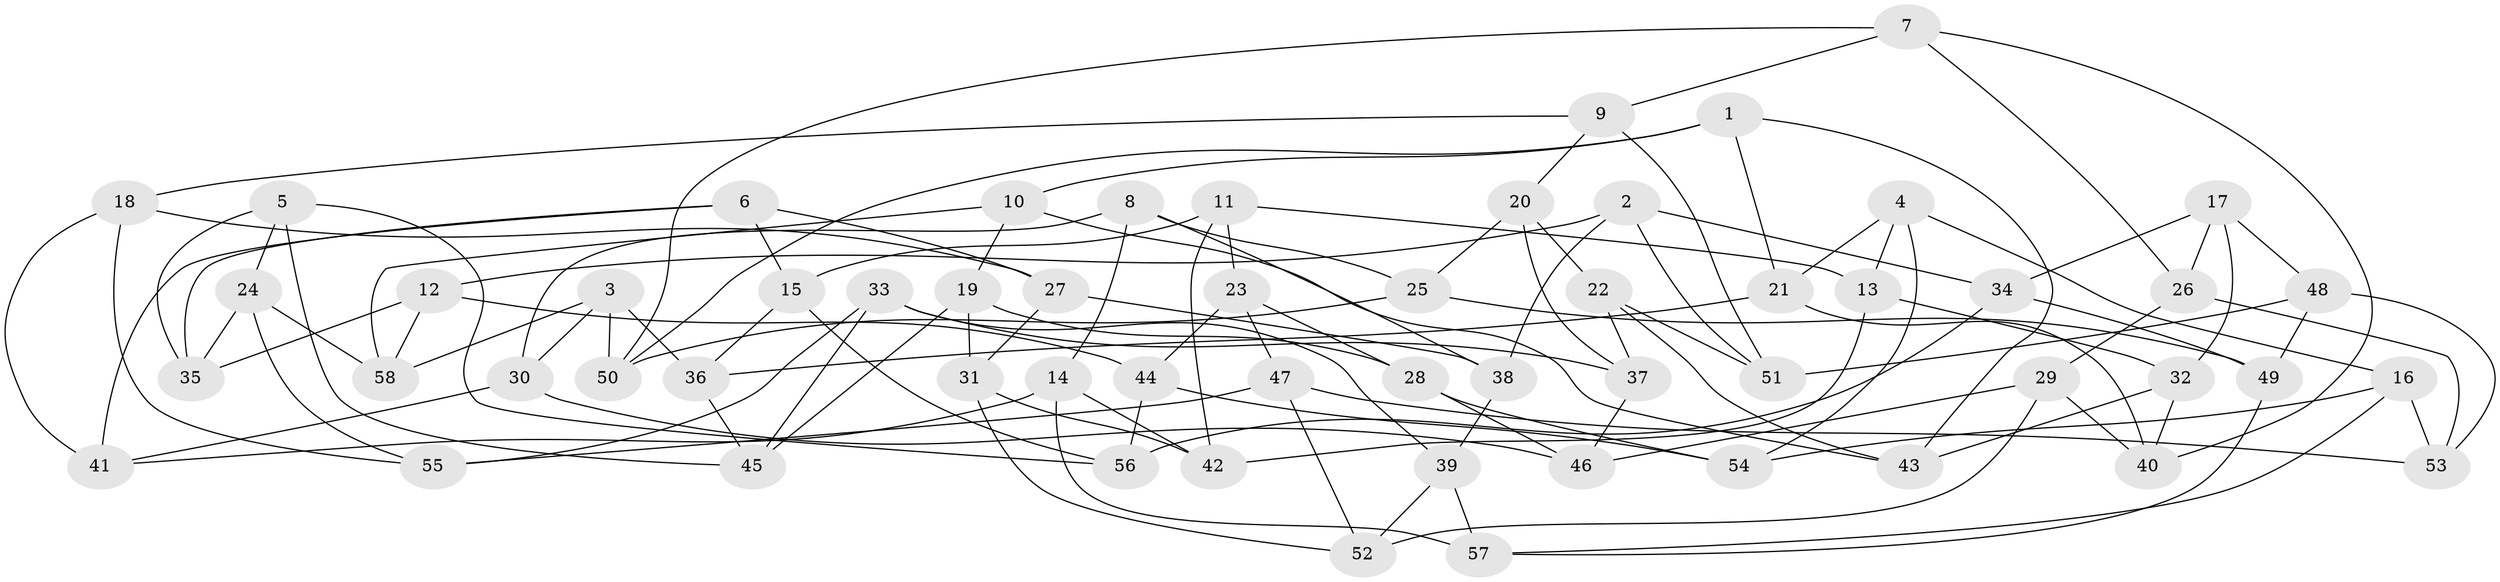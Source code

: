 // coarse degree distribution, {3: 0.20689655172413793, 5: 0.1724137931034483, 8: 0.06896551724137931, 4: 0.3793103448275862, 2: 0.034482758620689655, 7: 0.10344827586206896, 6: 0.034482758620689655}
// Generated by graph-tools (version 1.1) at 2025/03/03/04/25 22:03:16]
// undirected, 58 vertices, 116 edges
graph export_dot {
graph [start="1"]
  node [color=gray90,style=filled];
  1;
  2;
  3;
  4;
  5;
  6;
  7;
  8;
  9;
  10;
  11;
  12;
  13;
  14;
  15;
  16;
  17;
  18;
  19;
  20;
  21;
  22;
  23;
  24;
  25;
  26;
  27;
  28;
  29;
  30;
  31;
  32;
  33;
  34;
  35;
  36;
  37;
  38;
  39;
  40;
  41;
  42;
  43;
  44;
  45;
  46;
  47;
  48;
  49;
  50;
  51;
  52;
  53;
  54;
  55;
  56;
  57;
  58;
  1 -- 10;
  1 -- 21;
  1 -- 43;
  1 -- 50;
  2 -- 34;
  2 -- 12;
  2 -- 51;
  2 -- 38;
  3 -- 36;
  3 -- 50;
  3 -- 30;
  3 -- 58;
  4 -- 21;
  4 -- 13;
  4 -- 16;
  4 -- 54;
  5 -- 24;
  5 -- 45;
  5 -- 56;
  5 -- 35;
  6 -- 15;
  6 -- 41;
  6 -- 27;
  6 -- 35;
  7 -- 26;
  7 -- 9;
  7 -- 40;
  7 -- 50;
  8 -- 38;
  8 -- 30;
  8 -- 25;
  8 -- 14;
  9 -- 20;
  9 -- 18;
  9 -- 51;
  10 -- 58;
  10 -- 43;
  10 -- 19;
  11 -- 13;
  11 -- 42;
  11 -- 23;
  11 -- 15;
  12 -- 35;
  12 -- 58;
  12 -- 44;
  13 -- 32;
  13 -- 42;
  14 -- 57;
  14 -- 41;
  14 -- 42;
  15 -- 36;
  15 -- 56;
  16 -- 54;
  16 -- 53;
  16 -- 57;
  17 -- 48;
  17 -- 32;
  17 -- 26;
  17 -- 34;
  18 -- 27;
  18 -- 41;
  18 -- 55;
  19 -- 28;
  19 -- 31;
  19 -- 45;
  20 -- 37;
  20 -- 22;
  20 -- 25;
  21 -- 40;
  21 -- 36;
  22 -- 37;
  22 -- 51;
  22 -- 43;
  23 -- 44;
  23 -- 28;
  23 -- 47;
  24 -- 35;
  24 -- 58;
  24 -- 55;
  25 -- 49;
  25 -- 50;
  26 -- 53;
  26 -- 29;
  27 -- 31;
  27 -- 38;
  28 -- 54;
  28 -- 46;
  29 -- 52;
  29 -- 46;
  29 -- 40;
  30 -- 41;
  30 -- 46;
  31 -- 52;
  31 -- 42;
  32 -- 40;
  32 -- 43;
  33 -- 39;
  33 -- 55;
  33 -- 37;
  33 -- 45;
  34 -- 56;
  34 -- 49;
  36 -- 45;
  37 -- 46;
  38 -- 39;
  39 -- 57;
  39 -- 52;
  44 -- 54;
  44 -- 56;
  47 -- 53;
  47 -- 52;
  47 -- 55;
  48 -- 49;
  48 -- 51;
  48 -- 53;
  49 -- 57;
}

